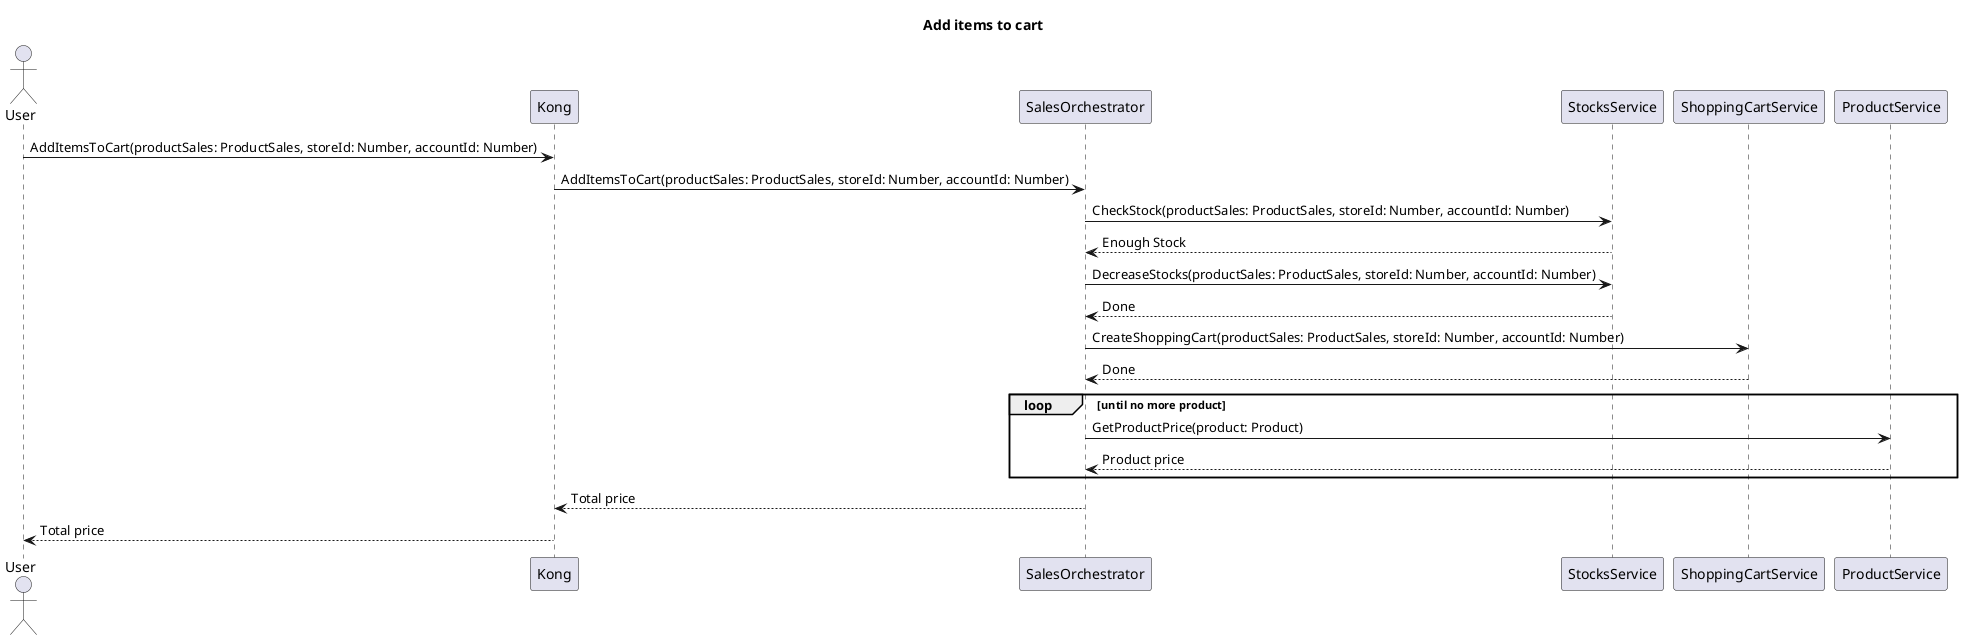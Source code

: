 @startuml add-item-to-cart
title Add items to cart
actor User

User -> Kong : AddItemsToCart(productSales: ProductSales, storeId: Number, accountId: Number)

Kong ->  SalesOrchestrator: AddItemsToCart(productSales: ProductSales, storeId: Number, accountId: Number)

SalesOrchestrator -> StocksService : CheckStock(productSales: ProductSales, storeId: Number, accountId: Number)
StocksService --> SalesOrchestrator : Enough Stock

SalesOrchestrator -> StocksService : DecreaseStocks(productSales: ProductSales, storeId: Number, accountId: Number)
StocksService --> SalesOrchestrator : Done

SalesOrchestrator -> ShoppingCartService : CreateShoppingCart(productSales: ProductSales, storeId: Number, accountId: Number)
ShoppingCartService --> SalesOrchestrator : Done

loop until no more product 
    SalesOrchestrator -> ProductService : GetProductPrice(product: Product)
    ProductService --> SalesOrchestrator : Product price
end

SalesOrchestrator --> Kong : Total price

Kong -->  User: Total price
@enduml